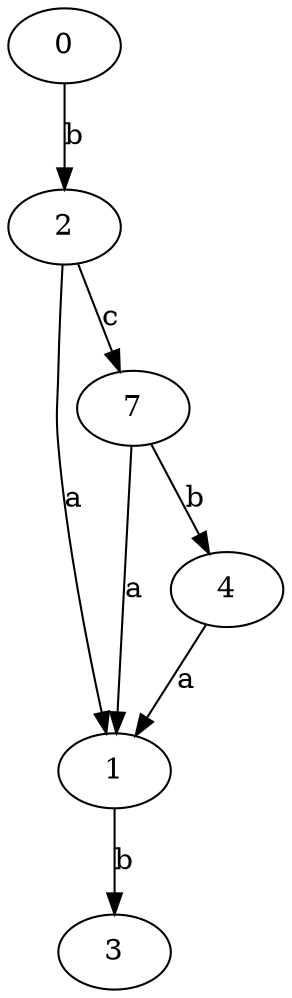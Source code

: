 strict digraph  {
0;
1;
2;
3;
4;
7;
0 -> 2  [label=b];
1 -> 3  [label=b];
2 -> 1  [label=a];
2 -> 7  [label=c];
4 -> 1  [label=a];
7 -> 1  [label=a];
7 -> 4  [label=b];
}
